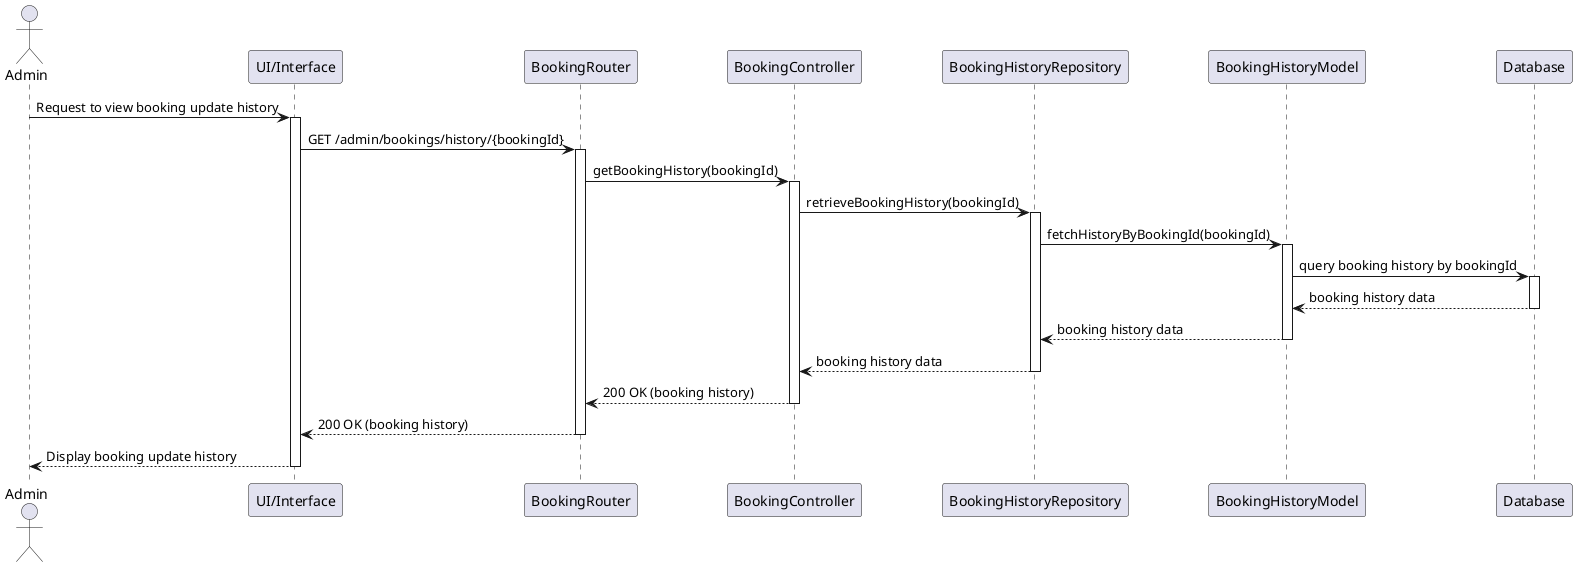 @startuml
actor Admin
participant "UI/Interface" as UI
participant "BookingRouter" as Router
participant "BookingController" as Controller
participant "BookingHistoryRepository" as HistoryRepository
participant "BookingHistoryModel" as HistoryModel
participant "Database" as DB

Admin -> UI: Request to view booking update history
activate UI
UI -> Router: GET /admin/bookings/history/{bookingId}
activate Router
Router -> Controller: getBookingHistory(bookingId)
activate Controller
Controller -> HistoryRepository: retrieveBookingHistory(bookingId)
activate HistoryRepository

HistoryRepository -> HistoryModel: fetchHistoryByBookingId(bookingId)
activate HistoryModel
HistoryModel -> DB: query booking history by bookingId
activate DB
DB --> HistoryModel: booking history data
deactivate DB
HistoryModel --> HistoryRepository: booking history data
deactivate HistoryModel
HistoryRepository --> Controller: booking history data
deactivate HistoryRepository

Controller --> Router: 200 OK (booking history)
deactivate Controller
Router --> UI: 200 OK (booking history)
deactivate Router
UI --> Admin: Display booking update history
deactivate UI
@enduml
